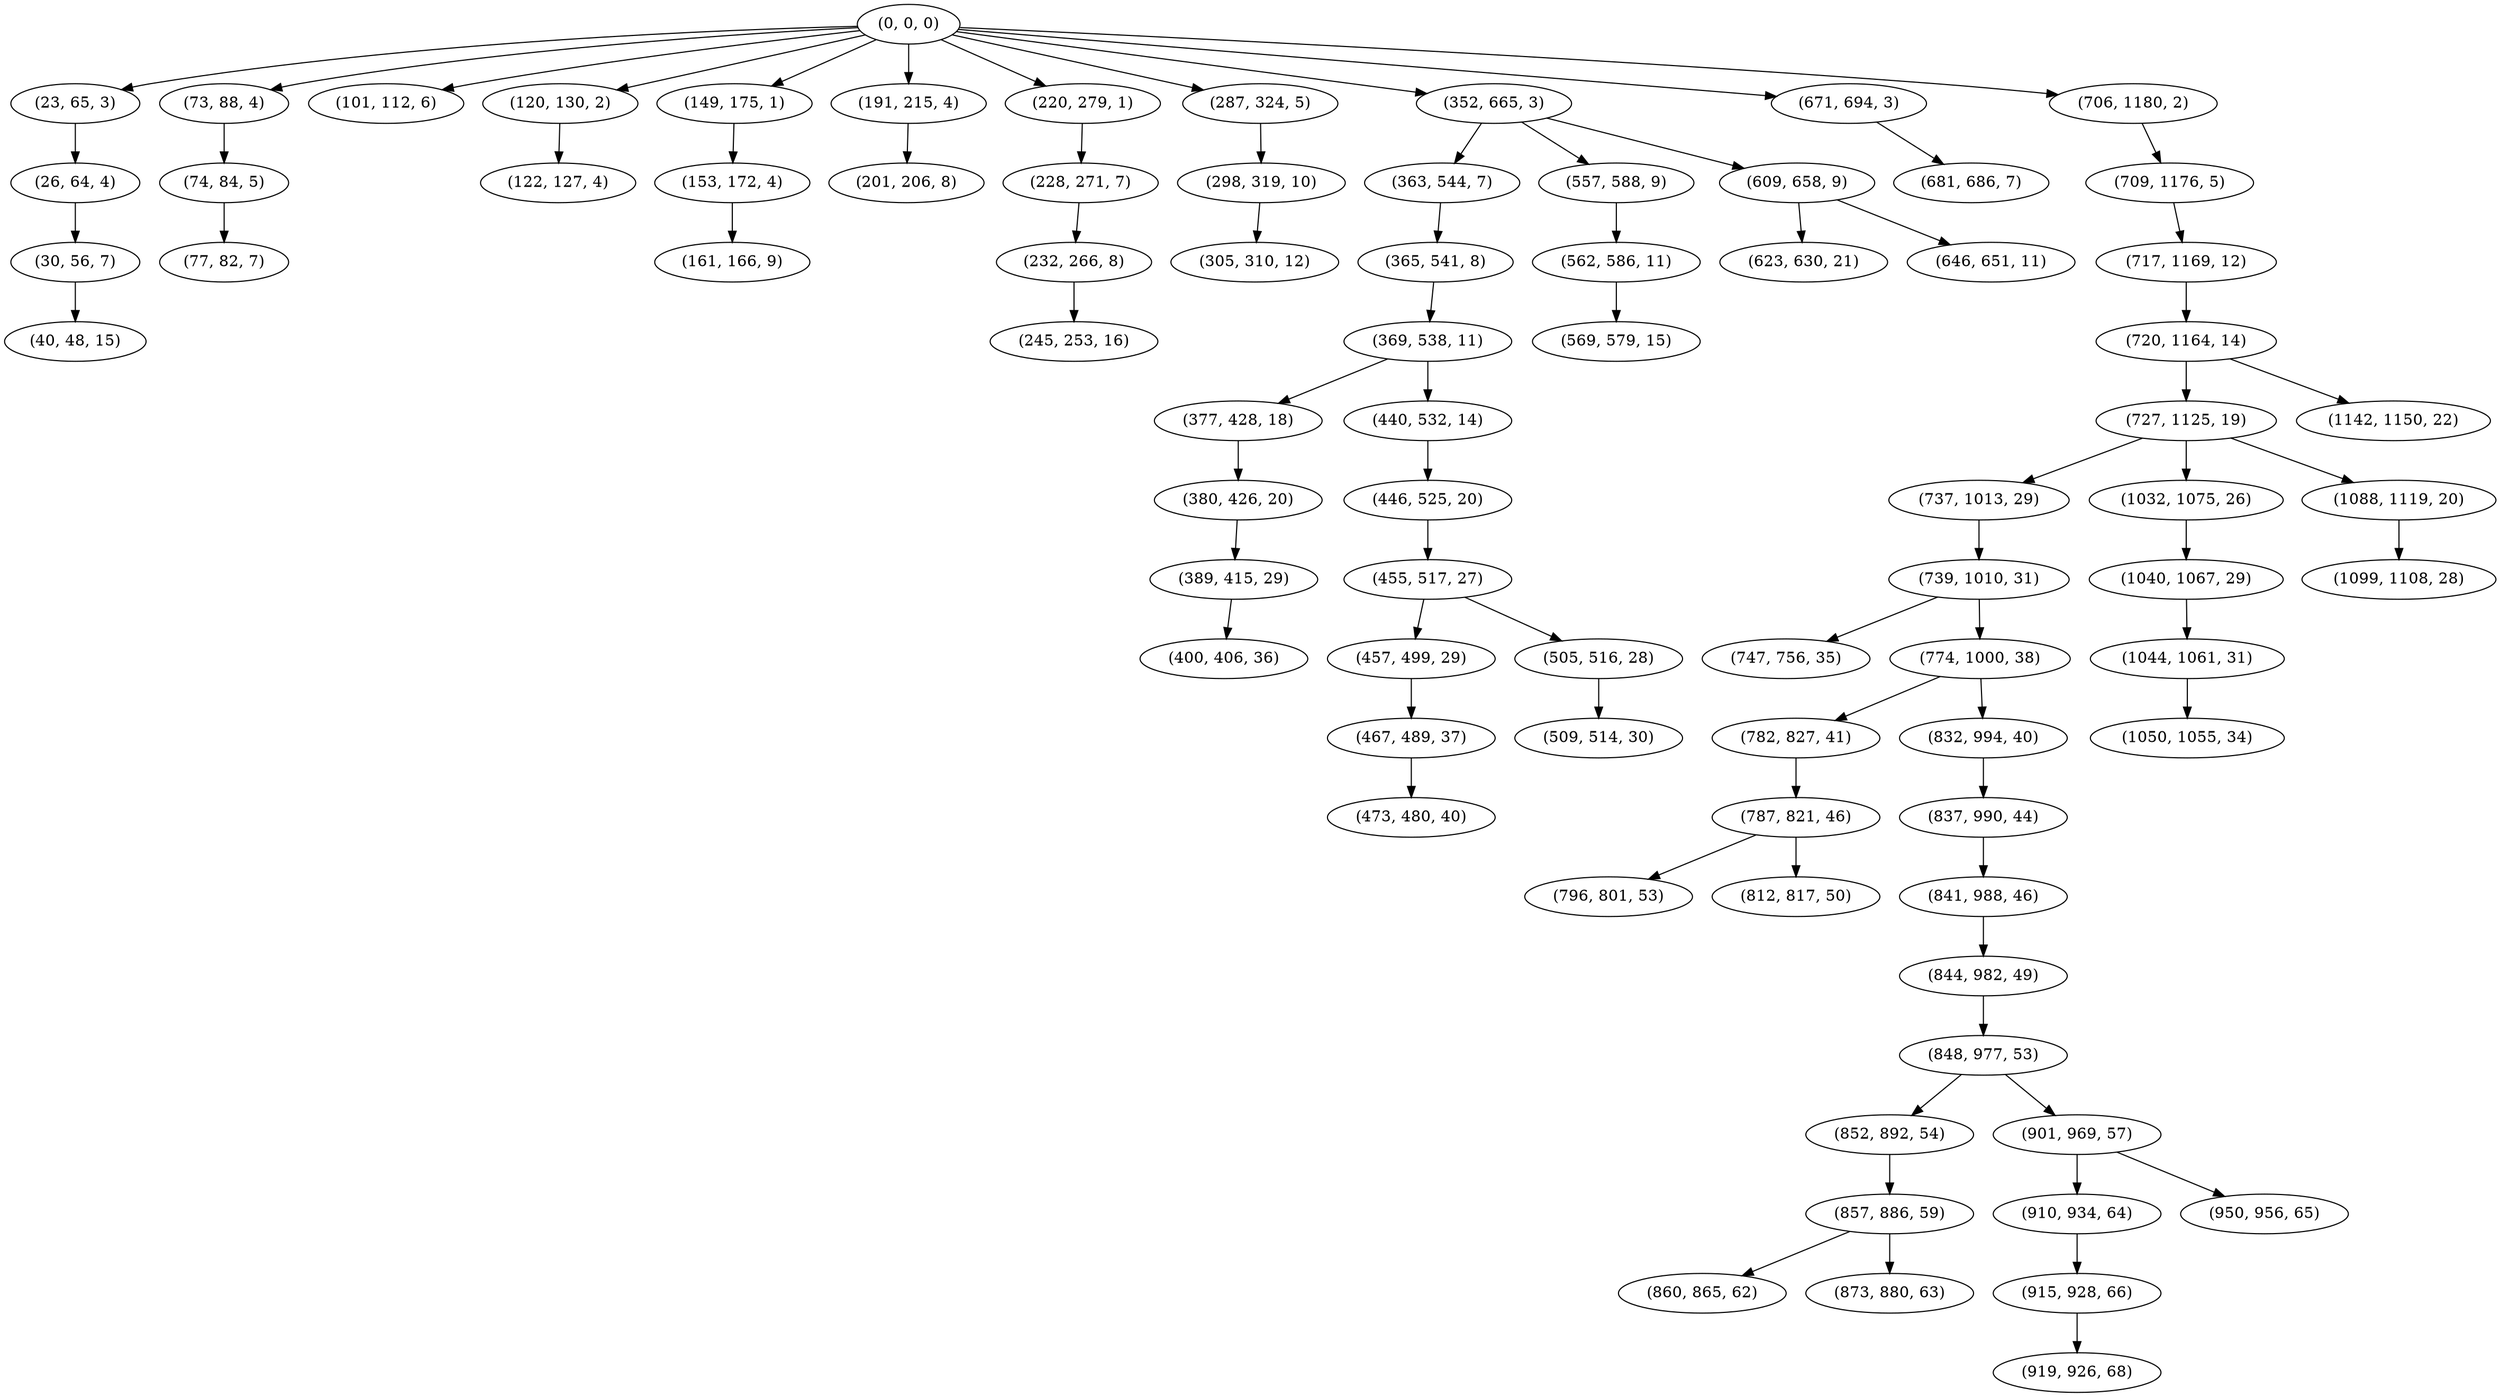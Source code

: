 digraph tree {
    "(0, 0, 0)";
    "(23, 65, 3)";
    "(26, 64, 4)";
    "(30, 56, 7)";
    "(40, 48, 15)";
    "(73, 88, 4)";
    "(74, 84, 5)";
    "(77, 82, 7)";
    "(101, 112, 6)";
    "(120, 130, 2)";
    "(122, 127, 4)";
    "(149, 175, 1)";
    "(153, 172, 4)";
    "(161, 166, 9)";
    "(191, 215, 4)";
    "(201, 206, 8)";
    "(220, 279, 1)";
    "(228, 271, 7)";
    "(232, 266, 8)";
    "(245, 253, 16)";
    "(287, 324, 5)";
    "(298, 319, 10)";
    "(305, 310, 12)";
    "(352, 665, 3)";
    "(363, 544, 7)";
    "(365, 541, 8)";
    "(369, 538, 11)";
    "(377, 428, 18)";
    "(380, 426, 20)";
    "(389, 415, 29)";
    "(400, 406, 36)";
    "(440, 532, 14)";
    "(446, 525, 20)";
    "(455, 517, 27)";
    "(457, 499, 29)";
    "(467, 489, 37)";
    "(473, 480, 40)";
    "(505, 516, 28)";
    "(509, 514, 30)";
    "(557, 588, 9)";
    "(562, 586, 11)";
    "(569, 579, 15)";
    "(609, 658, 9)";
    "(623, 630, 21)";
    "(646, 651, 11)";
    "(671, 694, 3)";
    "(681, 686, 7)";
    "(706, 1180, 2)";
    "(709, 1176, 5)";
    "(717, 1169, 12)";
    "(720, 1164, 14)";
    "(727, 1125, 19)";
    "(737, 1013, 29)";
    "(739, 1010, 31)";
    "(747, 756, 35)";
    "(774, 1000, 38)";
    "(782, 827, 41)";
    "(787, 821, 46)";
    "(796, 801, 53)";
    "(812, 817, 50)";
    "(832, 994, 40)";
    "(837, 990, 44)";
    "(841, 988, 46)";
    "(844, 982, 49)";
    "(848, 977, 53)";
    "(852, 892, 54)";
    "(857, 886, 59)";
    "(860, 865, 62)";
    "(873, 880, 63)";
    "(901, 969, 57)";
    "(910, 934, 64)";
    "(915, 928, 66)";
    "(919, 926, 68)";
    "(950, 956, 65)";
    "(1032, 1075, 26)";
    "(1040, 1067, 29)";
    "(1044, 1061, 31)";
    "(1050, 1055, 34)";
    "(1088, 1119, 20)";
    "(1099, 1108, 28)";
    "(1142, 1150, 22)";
    "(0, 0, 0)" -> "(23, 65, 3)";
    "(0, 0, 0)" -> "(73, 88, 4)";
    "(0, 0, 0)" -> "(101, 112, 6)";
    "(0, 0, 0)" -> "(120, 130, 2)";
    "(0, 0, 0)" -> "(149, 175, 1)";
    "(0, 0, 0)" -> "(191, 215, 4)";
    "(0, 0, 0)" -> "(220, 279, 1)";
    "(0, 0, 0)" -> "(287, 324, 5)";
    "(0, 0, 0)" -> "(352, 665, 3)";
    "(0, 0, 0)" -> "(671, 694, 3)";
    "(0, 0, 0)" -> "(706, 1180, 2)";
    "(23, 65, 3)" -> "(26, 64, 4)";
    "(26, 64, 4)" -> "(30, 56, 7)";
    "(30, 56, 7)" -> "(40, 48, 15)";
    "(73, 88, 4)" -> "(74, 84, 5)";
    "(74, 84, 5)" -> "(77, 82, 7)";
    "(120, 130, 2)" -> "(122, 127, 4)";
    "(149, 175, 1)" -> "(153, 172, 4)";
    "(153, 172, 4)" -> "(161, 166, 9)";
    "(191, 215, 4)" -> "(201, 206, 8)";
    "(220, 279, 1)" -> "(228, 271, 7)";
    "(228, 271, 7)" -> "(232, 266, 8)";
    "(232, 266, 8)" -> "(245, 253, 16)";
    "(287, 324, 5)" -> "(298, 319, 10)";
    "(298, 319, 10)" -> "(305, 310, 12)";
    "(352, 665, 3)" -> "(363, 544, 7)";
    "(352, 665, 3)" -> "(557, 588, 9)";
    "(352, 665, 3)" -> "(609, 658, 9)";
    "(363, 544, 7)" -> "(365, 541, 8)";
    "(365, 541, 8)" -> "(369, 538, 11)";
    "(369, 538, 11)" -> "(377, 428, 18)";
    "(369, 538, 11)" -> "(440, 532, 14)";
    "(377, 428, 18)" -> "(380, 426, 20)";
    "(380, 426, 20)" -> "(389, 415, 29)";
    "(389, 415, 29)" -> "(400, 406, 36)";
    "(440, 532, 14)" -> "(446, 525, 20)";
    "(446, 525, 20)" -> "(455, 517, 27)";
    "(455, 517, 27)" -> "(457, 499, 29)";
    "(455, 517, 27)" -> "(505, 516, 28)";
    "(457, 499, 29)" -> "(467, 489, 37)";
    "(467, 489, 37)" -> "(473, 480, 40)";
    "(505, 516, 28)" -> "(509, 514, 30)";
    "(557, 588, 9)" -> "(562, 586, 11)";
    "(562, 586, 11)" -> "(569, 579, 15)";
    "(609, 658, 9)" -> "(623, 630, 21)";
    "(609, 658, 9)" -> "(646, 651, 11)";
    "(671, 694, 3)" -> "(681, 686, 7)";
    "(706, 1180, 2)" -> "(709, 1176, 5)";
    "(709, 1176, 5)" -> "(717, 1169, 12)";
    "(717, 1169, 12)" -> "(720, 1164, 14)";
    "(720, 1164, 14)" -> "(727, 1125, 19)";
    "(720, 1164, 14)" -> "(1142, 1150, 22)";
    "(727, 1125, 19)" -> "(737, 1013, 29)";
    "(727, 1125, 19)" -> "(1032, 1075, 26)";
    "(727, 1125, 19)" -> "(1088, 1119, 20)";
    "(737, 1013, 29)" -> "(739, 1010, 31)";
    "(739, 1010, 31)" -> "(747, 756, 35)";
    "(739, 1010, 31)" -> "(774, 1000, 38)";
    "(774, 1000, 38)" -> "(782, 827, 41)";
    "(774, 1000, 38)" -> "(832, 994, 40)";
    "(782, 827, 41)" -> "(787, 821, 46)";
    "(787, 821, 46)" -> "(796, 801, 53)";
    "(787, 821, 46)" -> "(812, 817, 50)";
    "(832, 994, 40)" -> "(837, 990, 44)";
    "(837, 990, 44)" -> "(841, 988, 46)";
    "(841, 988, 46)" -> "(844, 982, 49)";
    "(844, 982, 49)" -> "(848, 977, 53)";
    "(848, 977, 53)" -> "(852, 892, 54)";
    "(848, 977, 53)" -> "(901, 969, 57)";
    "(852, 892, 54)" -> "(857, 886, 59)";
    "(857, 886, 59)" -> "(860, 865, 62)";
    "(857, 886, 59)" -> "(873, 880, 63)";
    "(901, 969, 57)" -> "(910, 934, 64)";
    "(901, 969, 57)" -> "(950, 956, 65)";
    "(910, 934, 64)" -> "(915, 928, 66)";
    "(915, 928, 66)" -> "(919, 926, 68)";
    "(1032, 1075, 26)" -> "(1040, 1067, 29)";
    "(1040, 1067, 29)" -> "(1044, 1061, 31)";
    "(1044, 1061, 31)" -> "(1050, 1055, 34)";
    "(1088, 1119, 20)" -> "(1099, 1108, 28)";
}
